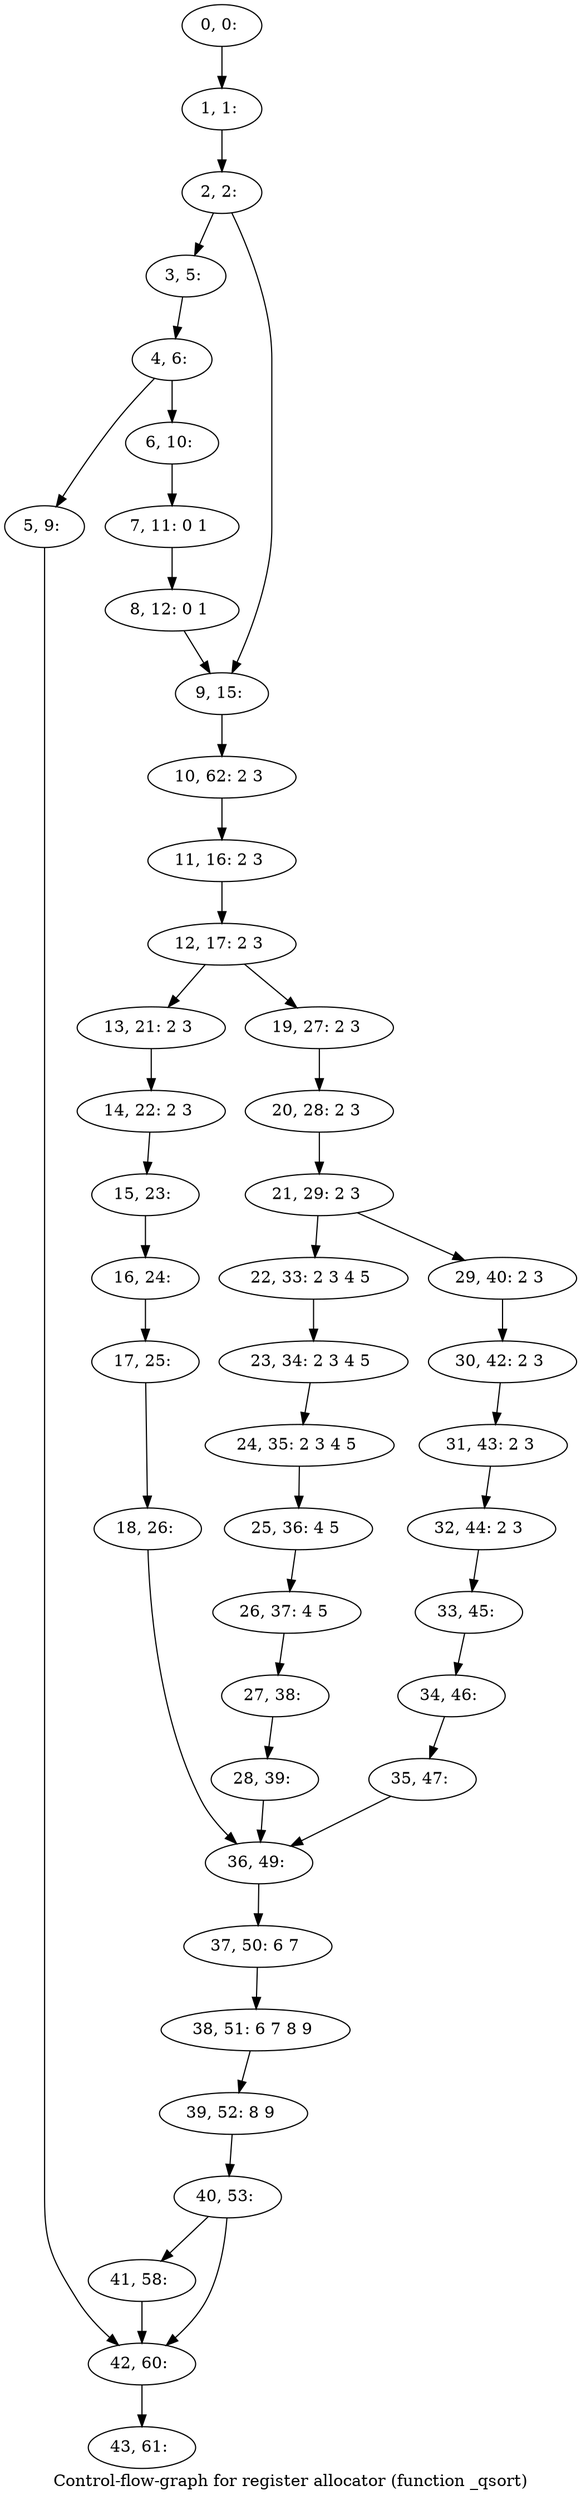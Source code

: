 digraph G {
graph [label="Control-flow-graph for register allocator (function _qsort)"]
0[label="0, 0: "];
1[label="1, 1: "];
2[label="2, 2: "];
3[label="3, 5: "];
4[label="4, 6: "];
5[label="5, 9: "];
6[label="6, 10: "];
7[label="7, 11: 0 1 "];
8[label="8, 12: 0 1 "];
9[label="9, 15: "];
10[label="10, 62: 2 3 "];
11[label="11, 16: 2 3 "];
12[label="12, 17: 2 3 "];
13[label="13, 21: 2 3 "];
14[label="14, 22: 2 3 "];
15[label="15, 23: "];
16[label="16, 24: "];
17[label="17, 25: "];
18[label="18, 26: "];
19[label="19, 27: 2 3 "];
20[label="20, 28: 2 3 "];
21[label="21, 29: 2 3 "];
22[label="22, 33: 2 3 4 5 "];
23[label="23, 34: 2 3 4 5 "];
24[label="24, 35: 2 3 4 5 "];
25[label="25, 36: 4 5 "];
26[label="26, 37: 4 5 "];
27[label="27, 38: "];
28[label="28, 39: "];
29[label="29, 40: 2 3 "];
30[label="30, 42: 2 3 "];
31[label="31, 43: 2 3 "];
32[label="32, 44: 2 3 "];
33[label="33, 45: "];
34[label="34, 46: "];
35[label="35, 47: "];
36[label="36, 49: "];
37[label="37, 50: 6 7 "];
38[label="38, 51: 6 7 8 9 "];
39[label="39, 52: 8 9 "];
40[label="40, 53: "];
41[label="41, 58: "];
42[label="42, 60: "];
43[label="43, 61: "];
0->1 ;
1->2 ;
2->3 ;
2->9 ;
3->4 ;
4->5 ;
4->6 ;
5->42 ;
6->7 ;
7->8 ;
8->9 ;
9->10 ;
10->11 ;
11->12 ;
12->13 ;
12->19 ;
13->14 ;
14->15 ;
15->16 ;
16->17 ;
17->18 ;
18->36 ;
19->20 ;
20->21 ;
21->22 ;
21->29 ;
22->23 ;
23->24 ;
24->25 ;
25->26 ;
26->27 ;
27->28 ;
28->36 ;
29->30 ;
30->31 ;
31->32 ;
32->33 ;
33->34 ;
34->35 ;
35->36 ;
36->37 ;
37->38 ;
38->39 ;
39->40 ;
40->41 ;
40->42 ;
41->42 ;
42->43 ;
}
